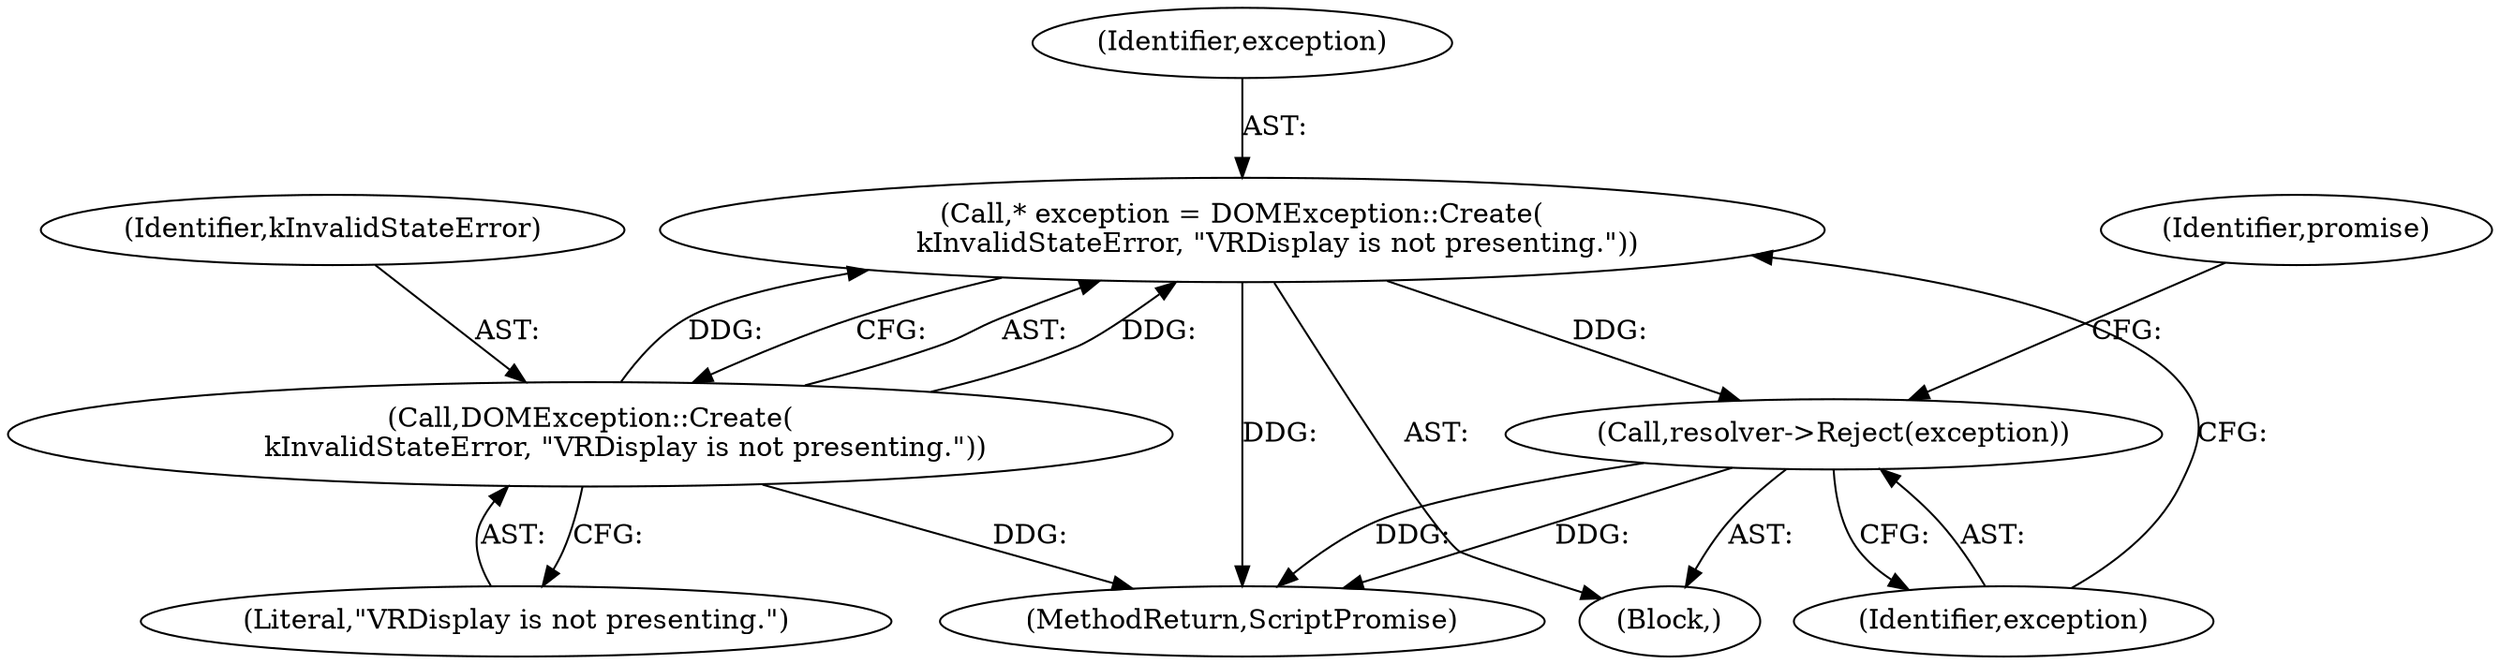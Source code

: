 digraph "0_Chrome_262e77a72493e36e8006aeeba1c7497a42ee5ad9_9@pointer" {
"1000121" [label="(Call,* exception = DOMException::Create(\n        kInvalidStateError, \"VRDisplay is not presenting.\"))"];
"1000123" [label="(Call,DOMException::Create(\n        kInvalidStateError, \"VRDisplay is not presenting.\"))"];
"1000126" [label="(Call,resolver->Reject(exception))"];
"1000121" [label="(Call,* exception = DOMException::Create(\n        kInvalidStateError, \"VRDisplay is not presenting.\"))"];
"1000123" [label="(Call,DOMException::Create(\n        kInvalidStateError, \"VRDisplay is not presenting.\"))"];
"1000126" [label="(Call,resolver->Reject(exception))"];
"1000125" [label="(Literal,\"VRDisplay is not presenting.\")"];
"1000124" [label="(Identifier,kInvalidStateError)"];
"1000119" [label="(Block,)"];
"1000122" [label="(Identifier,exception)"];
"1000129" [label="(Identifier,promise)"];
"1000149" [label="(MethodReturn,ScriptPromise)"];
"1000127" [label="(Identifier,exception)"];
"1000121" -> "1000119"  [label="AST: "];
"1000121" -> "1000123"  [label="CFG: "];
"1000122" -> "1000121"  [label="AST: "];
"1000123" -> "1000121"  [label="AST: "];
"1000127" -> "1000121"  [label="CFG: "];
"1000121" -> "1000149"  [label="DDG: "];
"1000123" -> "1000121"  [label="DDG: "];
"1000123" -> "1000121"  [label="DDG: "];
"1000121" -> "1000126"  [label="DDG: "];
"1000123" -> "1000125"  [label="CFG: "];
"1000124" -> "1000123"  [label="AST: "];
"1000125" -> "1000123"  [label="AST: "];
"1000123" -> "1000149"  [label="DDG: "];
"1000126" -> "1000119"  [label="AST: "];
"1000126" -> "1000127"  [label="CFG: "];
"1000127" -> "1000126"  [label="AST: "];
"1000129" -> "1000126"  [label="CFG: "];
"1000126" -> "1000149"  [label="DDG: "];
"1000126" -> "1000149"  [label="DDG: "];
}
